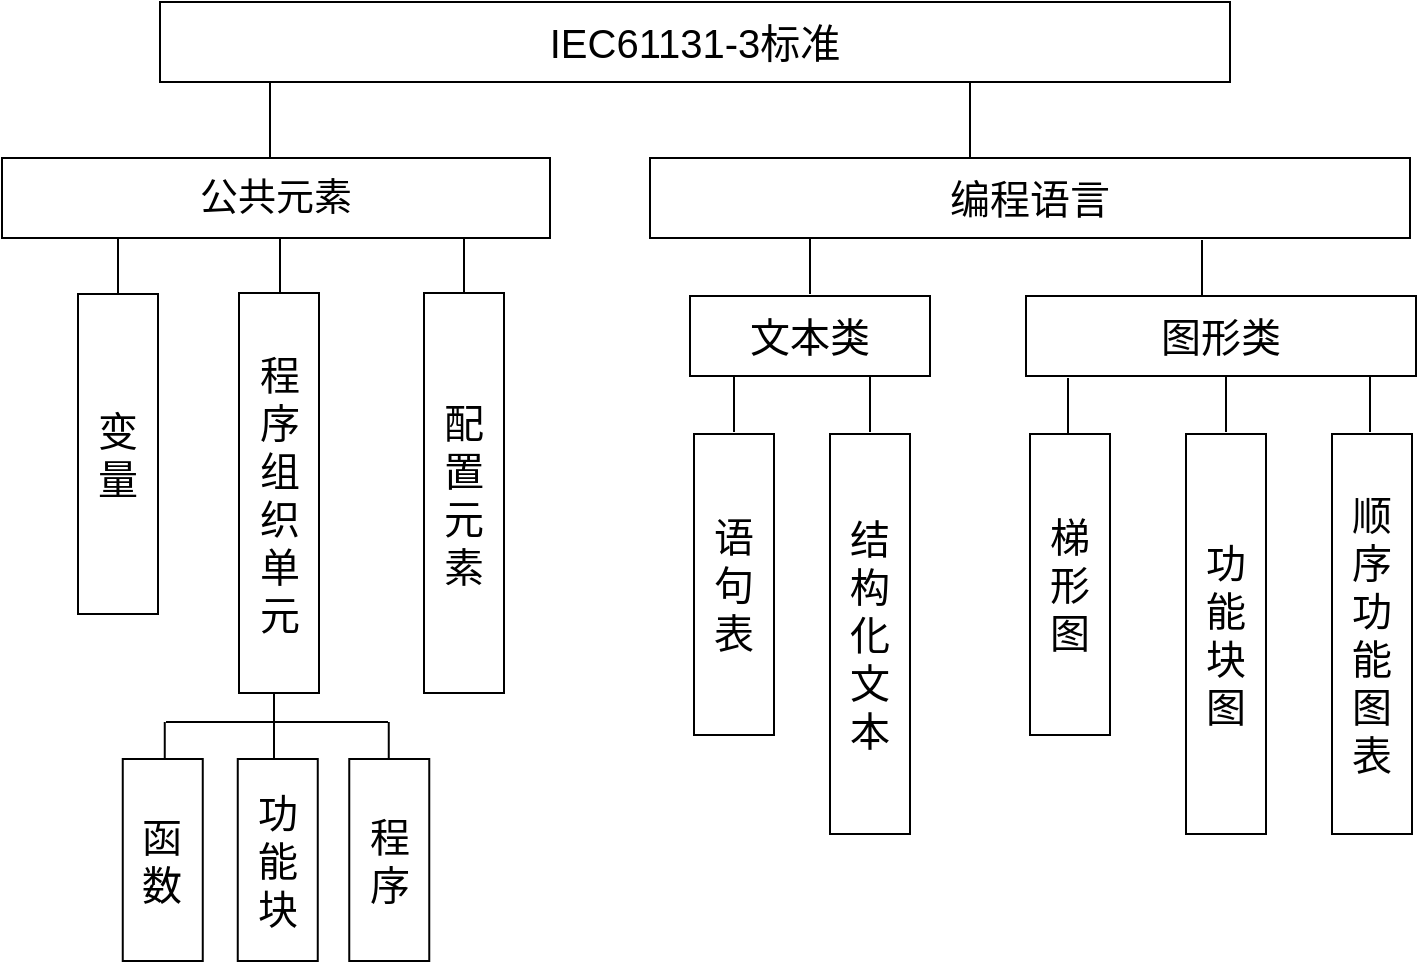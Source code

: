 <mxfile version="24.2.7" type="github">
  <diagram name="第 1 页" id="1KC3sexovGQNuW9UPDPh">
    <mxGraphModel dx="1386" dy="785" grid="0" gridSize="10" guides="1" tooltips="1" connect="1" arrows="1" fold="1" page="1" pageScale="1" pageWidth="827" pageHeight="1169" math="0" shadow="0">
      <root>
        <mxCell id="0" />
        <mxCell id="1" parent="0" />
        <mxCell id="JTuHlGbgM8I44bOIE4Gs-1" value="&lt;font style=&quot;font-size: 20px;&quot;&gt;IEC61131-3标准&lt;/font&gt;" style="rounded=0;whiteSpace=wrap;html=1;" vertex="1" parent="1">
          <mxGeometry x="146" y="31" width="535" height="40" as="geometry" />
        </mxCell>
        <mxCell id="JTuHlGbgM8I44bOIE4Gs-2" value="&lt;font style=&quot;font-size: 19px;&quot;&gt;公共元素&lt;/font&gt;" style="rounded=0;whiteSpace=wrap;html=1;" vertex="1" parent="1">
          <mxGeometry x="67" y="109" width="274" height="40" as="geometry" />
        </mxCell>
        <mxCell id="JTuHlGbgM8I44bOIE4Gs-4" value="&lt;font style=&quot;font-size: 20px;&quot;&gt;编程语言&lt;/font&gt;" style="rounded=0;whiteSpace=wrap;html=1;" vertex="1" parent="1">
          <mxGeometry x="391" y="109" width="380" height="40" as="geometry" />
        </mxCell>
        <mxCell id="JTuHlGbgM8I44bOIE4Gs-8" value="" style="shape=partialRectangle;whiteSpace=wrap;html=1;bottom=0;top=0;fillColor=none;" vertex="1" parent="1">
          <mxGeometry x="201" y="71" width="350" height="38" as="geometry" />
        </mxCell>
        <mxCell id="JTuHlGbgM8I44bOIE4Gs-9" value="变量" style="rounded=0;whiteSpace=wrap;html=1;rotation=90;align=center;direction=east;flipH=1;flipV=0;verticalAlign=middle;fontSize=20;horizontal=0;" vertex="1" parent="1">
          <mxGeometry x="45" y="237" width="160" height="40" as="geometry" />
        </mxCell>
        <mxCell id="JTuHlGbgM8I44bOIE4Gs-10" value="程序组织单元" style="rounded=0;whiteSpace=wrap;html=1;rotation=90;fontSize=20;horizontal=0;" vertex="1" parent="1">
          <mxGeometry x="105.5" y="256.5" width="200" height="40" as="geometry" />
        </mxCell>
        <mxCell id="JTuHlGbgM8I44bOIE4Gs-11" value="配置元素" style="rounded=0;whiteSpace=wrap;html=1;rotation=90;fontSize=20;horizontal=0;" vertex="1" parent="1">
          <mxGeometry x="198" y="256.5" width="200" height="40" as="geometry" />
        </mxCell>
        <mxCell id="JTuHlGbgM8I44bOIE4Gs-12" value="&lt;span style=&quot;font-size: 20px;&quot;&gt;功能块图&lt;/span&gt;" style="rounded=0;whiteSpace=wrap;html=1;rotation=90;horizontal=0;" vertex="1" parent="1">
          <mxGeometry x="579" y="327" width="200" height="40" as="geometry" />
        </mxCell>
        <mxCell id="JTuHlGbgM8I44bOIE4Gs-16" value="&lt;font style=&quot;font-size: 20px;&quot;&gt;文本类&lt;/font&gt;" style="rounded=0;whiteSpace=wrap;html=1;" vertex="1" parent="1">
          <mxGeometry x="411" y="178" width="120" height="40" as="geometry" />
        </mxCell>
        <mxCell id="JTuHlGbgM8I44bOIE4Gs-17" value="&lt;font style=&quot;font-size: 20px;&quot;&gt;图形类&lt;/font&gt;" style="rounded=0;whiteSpace=wrap;html=1;" vertex="1" parent="1">
          <mxGeometry x="579" y="178" width="195" height="40" as="geometry" />
        </mxCell>
        <mxCell id="JTuHlGbgM8I44bOIE4Gs-18" value="" style="line;strokeWidth=1;direction=south;html=1;spacingTop=9;" vertex="1" parent="1">
          <mxGeometry x="120" y="149" width="10" height="28" as="geometry" />
        </mxCell>
        <mxCell id="JTuHlGbgM8I44bOIE4Gs-19" value="" style="line;strokeWidth=1;direction=south;html=1;spacingTop=9;" vertex="1" parent="1">
          <mxGeometry x="201" y="149" width="10" height="28" as="geometry" />
        </mxCell>
        <mxCell id="JTuHlGbgM8I44bOIE4Gs-20" value="" style="line;strokeWidth=1;direction=south;html=1;spacingTop=9;" vertex="1" parent="1">
          <mxGeometry x="293" y="149" width="10" height="28" as="geometry" />
        </mxCell>
        <mxCell id="JTuHlGbgM8I44bOIE4Gs-22" value="" style="line;strokeWidth=1;direction=south;html=1;spacingTop=9;" vertex="1" parent="1">
          <mxGeometry x="466" y="149" width="10" height="28" as="geometry" />
        </mxCell>
        <mxCell id="JTuHlGbgM8I44bOIE4Gs-24" value="" style="line;strokeWidth=1;direction=south;html=1;spacingTop=9;" vertex="1" parent="1">
          <mxGeometry x="662" y="150" width="10" height="28" as="geometry" />
        </mxCell>
        <mxCell id="JTuHlGbgM8I44bOIE4Gs-25" value="&lt;font style=&quot;font-size: 20px;&quot;&gt;顺序功能图表&lt;/font&gt;" style="rounded=0;whiteSpace=wrap;html=1;rotation=90;horizontal=0;" vertex="1" parent="1">
          <mxGeometry x="652" y="327" width="200" height="40" as="geometry" />
        </mxCell>
        <mxCell id="JTuHlGbgM8I44bOIE4Gs-26" value="&lt;font style=&quot;font-size: 20px;&quot;&gt;梯形图&lt;/font&gt;" style="rounded=0;whiteSpace=wrap;html=1;rotation=90;horizontal=0;" vertex="1" parent="1">
          <mxGeometry x="525.75" y="302.25" width="150.5" height="40" as="geometry" />
        </mxCell>
        <mxCell id="JTuHlGbgM8I44bOIE4Gs-27" value="&lt;font style=&quot;font-size: 20px;&quot;&gt;结构化文本&lt;/font&gt;" style="rounded=0;whiteSpace=wrap;html=1;rotation=90;horizontal=0;" vertex="1" parent="1">
          <mxGeometry x="401" y="327" width="200" height="40" as="geometry" />
        </mxCell>
        <mxCell id="JTuHlGbgM8I44bOIE4Gs-28" value="&lt;font style=&quot;font-size: 20px;&quot;&gt;语句表&lt;/font&gt;" style="rounded=0;whiteSpace=wrap;html=1;rotation=90;horizontal=0;" vertex="1" parent="1">
          <mxGeometry x="357.75" y="302.25" width="150.5" height="40" as="geometry" />
        </mxCell>
        <mxCell id="JTuHlGbgM8I44bOIE4Gs-29" value="" style="line;strokeWidth=1;direction=south;html=1;spacingTop=9;" vertex="1" parent="1">
          <mxGeometry x="428" y="218" width="10" height="28" as="geometry" />
        </mxCell>
        <mxCell id="JTuHlGbgM8I44bOIE4Gs-30" value="" style="line;strokeWidth=1;direction=south;html=1;spacingTop=9;" vertex="1" parent="1">
          <mxGeometry x="496" y="218" width="10" height="28" as="geometry" />
        </mxCell>
        <mxCell id="JTuHlGbgM8I44bOIE4Gs-31" value="" style="line;strokeWidth=1;direction=south;html=1;spacingTop=9;" vertex="1" parent="1">
          <mxGeometry x="595" y="219" width="10" height="28" as="geometry" />
        </mxCell>
        <mxCell id="JTuHlGbgM8I44bOIE4Gs-32" value="" style="line;strokeWidth=1;direction=south;html=1;spacingTop=9;" vertex="1" parent="1">
          <mxGeometry x="674" y="218" width="10" height="28" as="geometry" />
        </mxCell>
        <mxCell id="JTuHlGbgM8I44bOIE4Gs-33" value="" style="line;strokeWidth=1;direction=south;html=1;spacingTop=9;" vertex="1" parent="1">
          <mxGeometry x="746" y="218" width="10" height="28" as="geometry" />
        </mxCell>
        <mxCell id="JTuHlGbgM8I44bOIE4Gs-34" value="函数" style="rounded=0;whiteSpace=wrap;html=1;rotation=90;align=center;direction=east;flipH=1;flipV=0;verticalAlign=middle;fontSize=20;horizontal=0;" vertex="1" parent="1">
          <mxGeometry x="96.88" y="440" width="101" height="40" as="geometry" />
        </mxCell>
        <mxCell id="JTuHlGbgM8I44bOIE4Gs-35" value="功能块" style="rounded=0;whiteSpace=wrap;html=1;rotation=90;align=center;direction=east;flipH=1;flipV=0;verticalAlign=middle;fontSize=20;horizontal=0;" vertex="1" parent="1">
          <mxGeometry x="154.38" y="440" width="101" height="40" as="geometry" />
        </mxCell>
        <mxCell id="JTuHlGbgM8I44bOIE4Gs-36" value="程序" style="rounded=0;whiteSpace=wrap;html=1;rotation=90;align=center;direction=east;flipH=1;flipV=0;verticalAlign=middle;fontSize=20;horizontal=0;" vertex="1" parent="1">
          <mxGeometry x="210.13" y="440" width="101" height="40" as="geometry" />
        </mxCell>
        <mxCell id="JTuHlGbgM8I44bOIE4Gs-37" value="" style="line;strokeWidth=1;html=1;" vertex="1" parent="1">
          <mxGeometry x="149" y="386" width="111" height="10" as="geometry" />
        </mxCell>
        <mxCell id="JTuHlGbgM8I44bOIE4Gs-38" value="" style="line;strokeWidth=1;direction=south;html=1;spacingTop=9;" vertex="1" parent="1">
          <mxGeometry x="198" y="377" width="10" height="32" as="geometry" />
        </mxCell>
        <mxCell id="JTuHlGbgM8I44bOIE4Gs-39" value="" style="line;strokeWidth=1;direction=south;html=1;spacingTop=9;" vertex="1" parent="1">
          <mxGeometry x="255.38" y="391" width="10" height="19" as="geometry" />
        </mxCell>
        <mxCell id="JTuHlGbgM8I44bOIE4Gs-40" value="" style="line;strokeWidth=1;direction=south;html=1;spacingTop=9;" vertex="1" parent="1">
          <mxGeometry x="143.38" y="391" width="10" height="19" as="geometry" />
        </mxCell>
      </root>
    </mxGraphModel>
  </diagram>
</mxfile>
